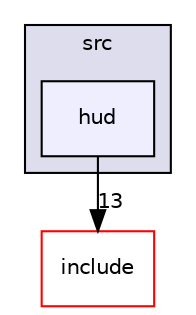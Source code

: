 digraph "/Users/runner/work/chess/chess/src/hud" {
  bgcolor=transparent;
  compound=true
  node [ fontsize="10", fontname="Helvetica"];
  edge [ labelfontsize="10", labelfontname="Helvetica"];
  subgraph clusterdir_68267d1309a1af8e8297ef4c3efbcdba {
    graph [ bgcolor="#ddddee", pencolor="black", label="src" fontname="Helvetica", fontsize="10", URL="dir_68267d1309a1af8e8297ef4c3efbcdba.html"]
  dir_47f8c9664a0c75d525313679f84f9445 [shape=box, label="hud", style="filled", fillcolor="#eeeeff", pencolor="black", URL="dir_47f8c9664a0c75d525313679f84f9445.html"];
  }
  dir_d44c64559bbebec7f509842c48db8b23 [shape=box label="include" color="red" URL="dir_d44c64559bbebec7f509842c48db8b23.html"];
  dir_47f8c9664a0c75d525313679f84f9445->dir_d44c64559bbebec7f509842c48db8b23 [headlabel="13", labeldistance=1.5 headhref="dir_000009_000000.html"];
}
